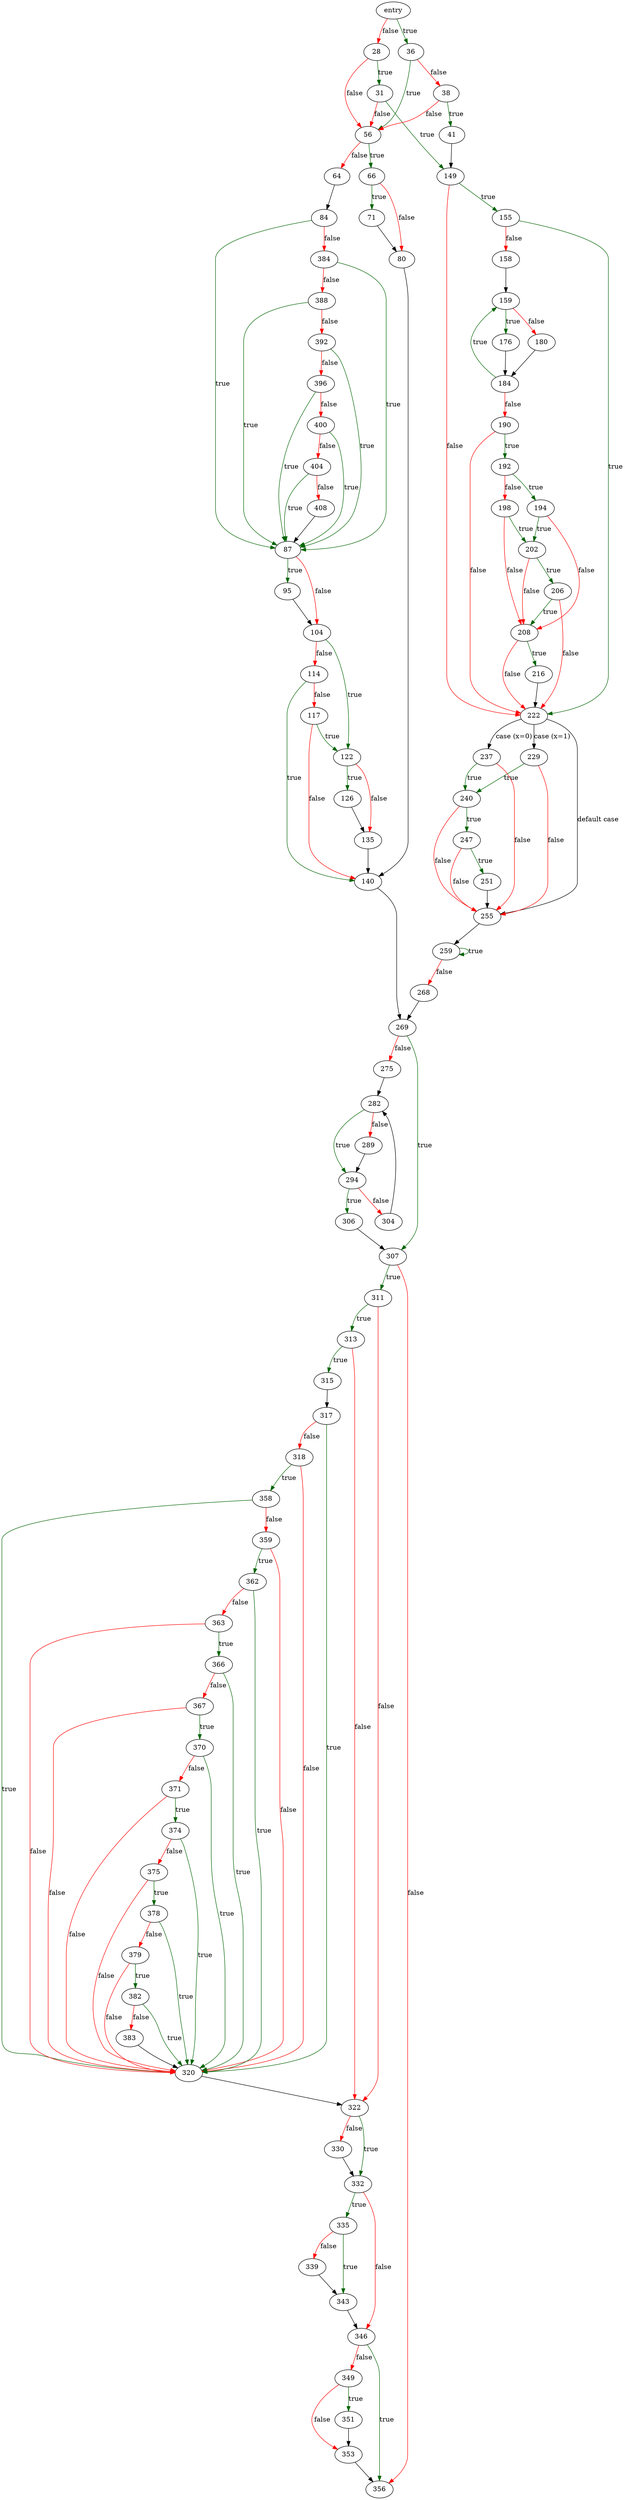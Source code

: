 digraph "human_readable" {
	// Node definitions.
	5 [label=entry];
	28;
	31;
	36;
	38;
	41;
	56;
	64;
	66;
	71;
	80;
	84;
	87;
	95;
	104;
	114;
	117;
	122;
	126;
	135;
	140;
	149;
	155;
	158;
	159;
	176;
	180;
	184;
	190;
	192;
	194;
	198;
	202;
	206;
	208;
	216;
	222;
	229;
	237;
	240;
	247;
	251;
	255;
	259;
	268;
	269;
	275;
	282;
	289;
	294;
	304;
	306;
	307;
	311;
	313;
	315;
	317;
	318;
	320;
	322;
	330;
	332;
	335;
	339;
	343;
	346;
	349;
	351;
	353;
	356;
	358;
	359;
	362;
	363;
	366;
	367;
	370;
	371;
	374;
	375;
	378;
	379;
	382;
	383;
	384;
	388;
	392;
	396;
	400;
	404;
	408;

	// Edge definitions.
	5 -> 28 [
		color=red
		label=false
	];
	5 -> 36 [
		color=darkgreen
		label=true
	];
	28 -> 31 [
		color=darkgreen
		label=true
	];
	28 -> 56 [
		color=red
		label=false
	];
	31 -> 56 [
		color=red
		label=false
	];
	31 -> 149 [
		color=darkgreen
		label=true
	];
	36 -> 38 [
		color=red
		label=false
	];
	36 -> 56 [
		color=darkgreen
		label=true
	];
	38 -> 41 [
		color=darkgreen
		label=true
	];
	38 -> 56 [
		color=red
		label=false
	];
	41 -> 149;
	56 -> 64 [
		color=red
		label=false
	];
	56 -> 66 [
		color=darkgreen
		label=true
	];
	64 -> 84;
	66 -> 71 [
		color=darkgreen
		label=true
	];
	66 -> 80 [
		color=red
		label=false
	];
	71 -> 80;
	80 -> 140;
	84 -> 87 [
		color=darkgreen
		label=true
	];
	84 -> 384 [
		color=red
		label=false
	];
	87 -> 95 [
		color=darkgreen
		label=true
	];
	87 -> 104 [
		color=red
		label=false
	];
	95 -> 104;
	104 -> 114 [
		color=red
		label=false
	];
	104 -> 122 [
		color=darkgreen
		label=true
	];
	114 -> 117 [
		color=red
		label=false
	];
	114 -> 140 [
		color=darkgreen
		label=true
	];
	117 -> 122 [
		color=darkgreen
		label=true
	];
	117 -> 140 [
		color=red
		label=false
	];
	122 -> 126 [
		color=darkgreen
		label=true
	];
	122 -> 135 [
		color=red
		label=false
	];
	126 -> 135;
	135 -> 140;
	140 -> 269;
	149 -> 155 [
		color=darkgreen
		label=true
	];
	149 -> 222 [
		color=red
		label=false
	];
	155 -> 158 [
		color=red
		label=false
	];
	155 -> 222 [
		color=darkgreen
		label=true
	];
	158 -> 159;
	159 -> 176 [
		color=darkgreen
		label=true
	];
	159 -> 180 [
		color=red
		label=false
	];
	176 -> 184;
	180 -> 184;
	184 -> 159 [
		color=darkgreen
		label=true
	];
	184 -> 190 [
		color=red
		label=false
	];
	190 -> 192 [
		color=darkgreen
		label=true
	];
	190 -> 222 [
		color=red
		label=false
	];
	192 -> 194 [
		color=darkgreen
		label=true
	];
	192 -> 198 [
		color=red
		label=false
	];
	194 -> 202 [
		color=darkgreen
		label=true
	];
	194 -> 208 [
		color=red
		label=false
	];
	198 -> 202 [
		color=darkgreen
		label=true
	];
	198 -> 208 [
		color=red
		label=false
	];
	202 -> 206 [
		color=darkgreen
		label=true
	];
	202 -> 208 [
		color=red
		label=false
	];
	206 -> 208 [
		color=darkgreen
		label=true
	];
	206 -> 222 [
		color=red
		label=false
	];
	208 -> 216 [
		color=darkgreen
		label=true
	];
	208 -> 222 [
		color=red
		label=false
	];
	216 -> 222;
	222 -> 229 [label="case (x=1)"];
	222 -> 237 [label="case (x=0)"];
	222 -> 255 [label="default case"];
	229 -> 240 [
		color=darkgreen
		label=true
	];
	229 -> 255 [
		color=red
		label=false
	];
	237 -> 240 [
		color=darkgreen
		label=true
	];
	237 -> 255 [
		color=red
		label=false
	];
	240 -> 247 [
		color=darkgreen
		label=true
	];
	240 -> 255 [
		color=red
		label=false
	];
	247 -> 251 [
		color=darkgreen
		label=true
	];
	247 -> 255 [
		color=red
		label=false
	];
	251 -> 255;
	255 -> 259;
	259 -> 259 [
		color=darkgreen
		label=true
	];
	259 -> 268 [
		color=red
		label=false
	];
	268 -> 269;
	269 -> 275 [
		color=red
		label=false
	];
	269 -> 307 [
		color=darkgreen
		label=true
	];
	275 -> 282;
	282 -> 289 [
		color=red
		label=false
	];
	282 -> 294 [
		color=darkgreen
		label=true
	];
	289 -> 294;
	294 -> 304 [
		color=red
		label=false
	];
	294 -> 306 [
		color=darkgreen
		label=true
	];
	304 -> 282;
	306 -> 307;
	307 -> 311 [
		color=darkgreen
		label=true
	];
	307 -> 356 [
		color=red
		label=false
	];
	311 -> 313 [
		color=darkgreen
		label=true
	];
	311 -> 322 [
		color=red
		label=false
	];
	313 -> 315 [
		color=darkgreen
		label=true
	];
	313 -> 322 [
		color=red
		label=false
	];
	315 -> 317;
	317 -> 318 [
		color=red
		label=false
	];
	317 -> 320 [
		color=darkgreen
		label=true
	];
	318 -> 320 [
		color=red
		label=false
	];
	318 -> 358 [
		color=darkgreen
		label=true
	];
	320 -> 322;
	322 -> 330 [
		color=red
		label=false
	];
	322 -> 332 [
		color=darkgreen
		label=true
	];
	330 -> 332;
	332 -> 335 [
		color=darkgreen
		label=true
	];
	332 -> 346 [
		color=red
		label=false
	];
	335 -> 339 [
		color=red
		label=false
	];
	335 -> 343 [
		color=darkgreen
		label=true
	];
	339 -> 343;
	343 -> 346;
	346 -> 349 [
		color=red
		label=false
	];
	346 -> 356 [
		color=darkgreen
		label=true
	];
	349 -> 351 [
		color=darkgreen
		label=true
	];
	349 -> 353 [
		color=red
		label=false
	];
	351 -> 353;
	353 -> 356;
	358 -> 320 [
		color=darkgreen
		label=true
	];
	358 -> 359 [
		color=red
		label=false
	];
	359 -> 320 [
		color=red
		label=false
	];
	359 -> 362 [
		color=darkgreen
		label=true
	];
	362 -> 320 [
		color=darkgreen
		label=true
	];
	362 -> 363 [
		color=red
		label=false
	];
	363 -> 320 [
		color=red
		label=false
	];
	363 -> 366 [
		color=darkgreen
		label=true
	];
	366 -> 320 [
		color=darkgreen
		label=true
	];
	366 -> 367 [
		color=red
		label=false
	];
	367 -> 320 [
		color=red
		label=false
	];
	367 -> 370 [
		color=darkgreen
		label=true
	];
	370 -> 320 [
		color=darkgreen
		label=true
	];
	370 -> 371 [
		color=red
		label=false
	];
	371 -> 320 [
		color=red
		label=false
	];
	371 -> 374 [
		color=darkgreen
		label=true
	];
	374 -> 320 [
		color=darkgreen
		label=true
	];
	374 -> 375 [
		color=red
		label=false
	];
	375 -> 320 [
		color=red
		label=false
	];
	375 -> 378 [
		color=darkgreen
		label=true
	];
	378 -> 320 [
		color=darkgreen
		label=true
	];
	378 -> 379 [
		color=red
		label=false
	];
	379 -> 320 [
		color=red
		label=false
	];
	379 -> 382 [
		color=darkgreen
		label=true
	];
	382 -> 320 [
		color=darkgreen
		label=true
	];
	382 -> 383 [
		color=red
		label=false
	];
	383 -> 320;
	384 -> 87 [
		color=darkgreen
		label=true
	];
	384 -> 388 [
		color=red
		label=false
	];
	388 -> 87 [
		color=darkgreen
		label=true
	];
	388 -> 392 [
		color=red
		label=false
	];
	392 -> 87 [
		color=darkgreen
		label=true
	];
	392 -> 396 [
		color=red
		label=false
	];
	396 -> 87 [
		color=darkgreen
		label=true
	];
	396 -> 400 [
		color=red
		label=false
	];
	400 -> 87 [
		color=darkgreen
		label=true
	];
	400 -> 404 [
		color=red
		label=false
	];
	404 -> 87 [
		color=darkgreen
		label=true
	];
	404 -> 408 [
		color=red
		label=false
	];
	408 -> 87;
}
